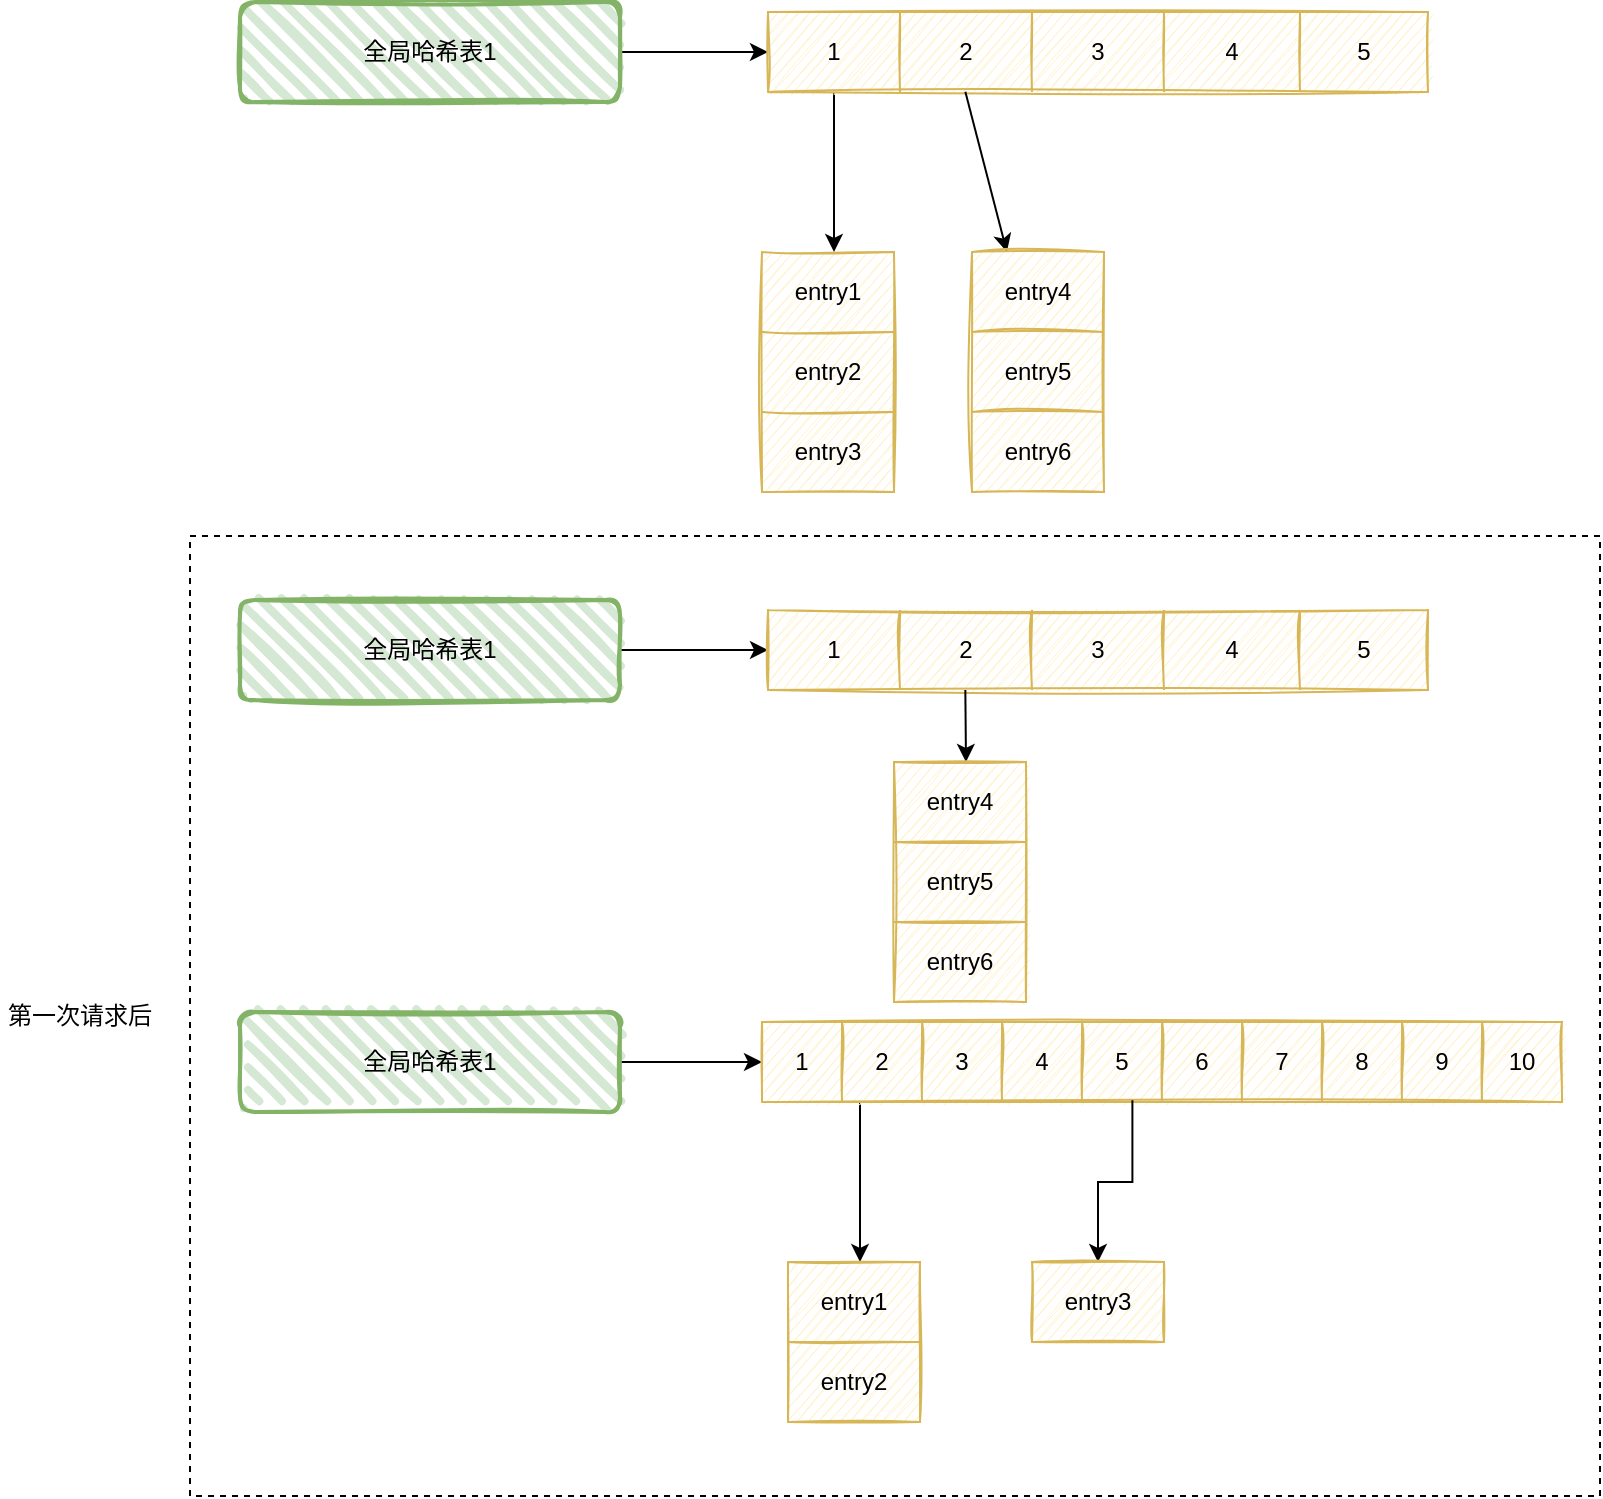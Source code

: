 <mxfile version="17.0.0" type="github">
  <diagram id="oHVaTDLqjhao3XC7evdt" name="第 1 页">
    <mxGraphModel dx="782" dy="380" grid="1" gridSize="10" guides="1" tooltips="1" connect="1" arrows="1" fold="1" page="1" pageScale="1" pageWidth="827" pageHeight="1169" math="0" shadow="0">
      <root>
        <mxCell id="0" />
        <mxCell id="1" parent="0" />
        <mxCell id="lET7Rk2F43s4WKbQK2RQ-3" style="edgeStyle=orthogonalEdgeStyle;rounded=0;orthogonalLoop=1;jettySize=auto;html=1;exitX=1;exitY=0.5;exitDx=0;exitDy=0;entryX=0;entryY=0.5;entryDx=0;entryDy=0;" parent="1" source="lET7Rk2F43s4WKbQK2RQ-2" target="lET7Rk2F43s4WKbQK2RQ-5" edge="1">
          <mxGeometry relative="1" as="geometry">
            <mxPoint x="380" y="234.647" as="targetPoint" />
          </mxGeometry>
        </mxCell>
        <mxCell id="lET7Rk2F43s4WKbQK2RQ-2" value="全局哈希表1" style="rounded=1;whiteSpace=wrap;html=1;strokeWidth=2;fillWeight=4;hachureGap=8;hachureAngle=45;fillColor=#d5e8d4;sketch=1;strokeColor=#82b366;" parent="1" vertex="1">
          <mxGeometry x="120" y="210" width="190" height="50" as="geometry" />
        </mxCell>
        <mxCell id="lET7Rk2F43s4WKbQK2RQ-58" value="" style="edgeStyle=orthogonalEdgeStyle;rounded=0;orthogonalLoop=1;jettySize=auto;html=1;" parent="1" target="lET7Rk2F43s4WKbQK2RQ-51" edge="1">
          <mxGeometry relative="1" as="geometry">
            <mxPoint x="417" y="255" as="sourcePoint" />
            <Array as="points">
              <mxPoint x="417" y="270" />
              <mxPoint x="417" y="270" />
            </Array>
          </mxGeometry>
        </mxCell>
        <mxCell id="lET7Rk2F43s4WKbQK2RQ-4" value="" style="shape=table;html=1;whiteSpace=wrap;startSize=0;container=1;collapsible=0;childLayout=tableLayout;sketch=1;fillColor=#fff2cc;strokeColor=#d6b656;rounded=1;" parent="1" vertex="1">
          <mxGeometry x="384" y="215" width="330" height="40" as="geometry" />
        </mxCell>
        <mxCell id="lET7Rk2F43s4WKbQK2RQ-5" value="" style="shape=tableRow;horizontal=0;startSize=0;swimlaneHead=0;swimlaneBody=0;top=0;left=0;bottom=0;right=0;collapsible=0;dropTarget=0;fillColor=none;points=[[0,0.5],[1,0.5]];portConstraint=eastwest;" parent="lET7Rk2F43s4WKbQK2RQ-4" vertex="1">
          <mxGeometry width="330" height="40" as="geometry" />
        </mxCell>
        <mxCell id="lET7Rk2F43s4WKbQK2RQ-6" value="1" style="shape=partialRectangle;html=1;whiteSpace=wrap;connectable=0;fillColor=none;top=0;left=0;bottom=0;right=0;overflow=hidden;" parent="lET7Rk2F43s4WKbQK2RQ-5" vertex="1">
          <mxGeometry width="66" height="40" as="geometry">
            <mxRectangle width="66" height="40" as="alternateBounds" />
          </mxGeometry>
        </mxCell>
        <mxCell id="lET7Rk2F43s4WKbQK2RQ-18" value="2" style="shape=partialRectangle;html=1;whiteSpace=wrap;connectable=0;fillColor=none;top=0;left=0;bottom=0;right=0;overflow=hidden;" parent="lET7Rk2F43s4WKbQK2RQ-5" vertex="1">
          <mxGeometry x="66" width="66" height="40" as="geometry">
            <mxRectangle width="66" height="40" as="alternateBounds" />
          </mxGeometry>
        </mxCell>
        <mxCell id="lET7Rk2F43s4WKbQK2RQ-19" value="3" style="shape=partialRectangle;html=1;whiteSpace=wrap;connectable=0;fillColor=none;top=0;left=0;bottom=0;right=0;overflow=hidden;" parent="lET7Rk2F43s4WKbQK2RQ-5" vertex="1">
          <mxGeometry x="132" width="66" height="40" as="geometry">
            <mxRectangle width="66" height="40" as="alternateBounds" />
          </mxGeometry>
        </mxCell>
        <mxCell id="lET7Rk2F43s4WKbQK2RQ-20" value="4" style="shape=partialRectangle;html=1;whiteSpace=wrap;connectable=0;fillColor=none;top=0;left=0;bottom=0;right=0;overflow=hidden;" parent="lET7Rk2F43s4WKbQK2RQ-5" vertex="1">
          <mxGeometry x="198" width="68" height="40" as="geometry">
            <mxRectangle width="68" height="40" as="alternateBounds" />
          </mxGeometry>
        </mxCell>
        <mxCell id="lET7Rk2F43s4WKbQK2RQ-21" value="5" style="shape=partialRectangle;html=1;whiteSpace=wrap;connectable=0;fillColor=none;top=0;left=0;bottom=0;right=0;overflow=hidden;" parent="lET7Rk2F43s4WKbQK2RQ-5" vertex="1">
          <mxGeometry x="266" width="64" height="40" as="geometry">
            <mxRectangle width="64" height="40" as="alternateBounds" />
          </mxGeometry>
        </mxCell>
        <mxCell id="lET7Rk2F43s4WKbQK2RQ-40" style="edgeStyle=orthogonalEdgeStyle;rounded=0;orthogonalLoop=1;jettySize=auto;html=1;exitX=1;exitY=0.5;exitDx=0;exitDy=0;entryX=0;entryY=0.5;entryDx=0;entryDy=0;" parent="1" source="lET7Rk2F43s4WKbQK2RQ-41" target="lET7Rk2F43s4WKbQK2RQ-43" edge="1">
          <mxGeometry relative="1" as="geometry">
            <mxPoint x="380" y="533.647" as="targetPoint" />
          </mxGeometry>
        </mxCell>
        <mxCell id="lET7Rk2F43s4WKbQK2RQ-41" value="全局哈希表1" style="rounded=1;whiteSpace=wrap;html=1;strokeWidth=2;fillWeight=4;hachureGap=8;hachureAngle=45;fillColor=#d5e8d4;sketch=1;strokeColor=#82b366;" parent="1" vertex="1">
          <mxGeometry x="120" y="509" width="190" height="50" as="geometry" />
        </mxCell>
        <mxCell id="lET7Rk2F43s4WKbQK2RQ-42" value="" style="shape=table;html=1;whiteSpace=wrap;startSize=0;container=1;collapsible=0;childLayout=tableLayout;sketch=1;fillColor=#fff2cc;strokeColor=#d6b656;rounded=1;" parent="1" vertex="1">
          <mxGeometry x="384" y="514" width="330" height="40" as="geometry" />
        </mxCell>
        <mxCell id="lET7Rk2F43s4WKbQK2RQ-43" value="" style="shape=tableRow;horizontal=0;startSize=0;swimlaneHead=0;swimlaneBody=0;top=0;left=0;bottom=0;right=0;collapsible=0;dropTarget=0;fillColor=none;points=[[0,0.5],[1,0.5]];portConstraint=eastwest;" parent="lET7Rk2F43s4WKbQK2RQ-42" vertex="1">
          <mxGeometry width="330" height="40" as="geometry" />
        </mxCell>
        <mxCell id="lET7Rk2F43s4WKbQK2RQ-44" value="1" style="shape=partialRectangle;html=1;whiteSpace=wrap;connectable=0;fillColor=none;top=0;left=0;bottom=0;right=0;overflow=hidden;" parent="lET7Rk2F43s4WKbQK2RQ-43" vertex="1">
          <mxGeometry width="66" height="40" as="geometry">
            <mxRectangle width="66" height="40" as="alternateBounds" />
          </mxGeometry>
        </mxCell>
        <mxCell id="lET7Rk2F43s4WKbQK2RQ-45" value="2" style="shape=partialRectangle;html=1;whiteSpace=wrap;connectable=0;fillColor=none;top=0;left=0;bottom=0;right=0;overflow=hidden;" parent="lET7Rk2F43s4WKbQK2RQ-43" vertex="1">
          <mxGeometry x="66" width="66" height="40" as="geometry">
            <mxRectangle width="66" height="40" as="alternateBounds" />
          </mxGeometry>
        </mxCell>
        <mxCell id="lET7Rk2F43s4WKbQK2RQ-46" value="3" style="shape=partialRectangle;html=1;whiteSpace=wrap;connectable=0;fillColor=none;top=0;left=0;bottom=0;right=0;overflow=hidden;" parent="lET7Rk2F43s4WKbQK2RQ-43" vertex="1">
          <mxGeometry x="132" width="66" height="40" as="geometry">
            <mxRectangle width="66" height="40" as="alternateBounds" />
          </mxGeometry>
        </mxCell>
        <mxCell id="lET7Rk2F43s4WKbQK2RQ-47" value="4" style="shape=partialRectangle;html=1;whiteSpace=wrap;connectable=0;fillColor=none;top=0;left=0;bottom=0;right=0;overflow=hidden;" parent="lET7Rk2F43s4WKbQK2RQ-43" vertex="1">
          <mxGeometry x="198" width="68" height="40" as="geometry">
            <mxRectangle width="68" height="40" as="alternateBounds" />
          </mxGeometry>
        </mxCell>
        <mxCell id="lET7Rk2F43s4WKbQK2RQ-48" value="5" style="shape=partialRectangle;html=1;whiteSpace=wrap;connectable=0;fillColor=none;top=0;left=0;bottom=0;right=0;overflow=hidden;" parent="lET7Rk2F43s4WKbQK2RQ-43" vertex="1">
          <mxGeometry x="266" width="64" height="40" as="geometry">
            <mxRectangle width="64" height="40" as="alternateBounds" />
          </mxGeometry>
        </mxCell>
        <mxCell id="lET7Rk2F43s4WKbQK2RQ-51" value="" style="shape=table;html=1;whiteSpace=wrap;startSize=0;container=1;collapsible=0;childLayout=tableLayout;sketch=1;fillColor=#fff2cc;strokeColor=#d6b656;rounded=1;" parent="1" vertex="1">
          <mxGeometry x="381" y="335" width="66" height="120" as="geometry" />
        </mxCell>
        <mxCell id="lET7Rk2F43s4WKbQK2RQ-52" value="" style="shape=tableRow;horizontal=0;startSize=0;swimlaneHead=0;swimlaneBody=0;top=0;left=0;bottom=0;right=0;collapsible=0;dropTarget=0;fillColor=none;points=[[0,0.5],[1,0.5]];portConstraint=eastwest;" parent="lET7Rk2F43s4WKbQK2RQ-51" vertex="1">
          <mxGeometry width="66" height="40" as="geometry" />
        </mxCell>
        <mxCell id="lET7Rk2F43s4WKbQK2RQ-53" value="entry1" style="shape=partialRectangle;html=1;whiteSpace=wrap;connectable=0;fillColor=none;top=0;left=0;bottom=0;right=0;overflow=hidden;" parent="lET7Rk2F43s4WKbQK2RQ-52" vertex="1">
          <mxGeometry width="66" height="40" as="geometry">
            <mxRectangle width="66" height="40" as="alternateBounds" />
          </mxGeometry>
        </mxCell>
        <mxCell id="lET7Rk2F43s4WKbQK2RQ-59" style="shape=tableRow;horizontal=0;startSize=0;swimlaneHead=0;swimlaneBody=0;top=0;left=0;bottom=0;right=0;collapsible=0;dropTarget=0;fillColor=none;points=[[0,0.5],[1,0.5]];portConstraint=eastwest;" parent="lET7Rk2F43s4WKbQK2RQ-51" vertex="1">
          <mxGeometry y="40" width="66" height="40" as="geometry" />
        </mxCell>
        <mxCell id="lET7Rk2F43s4WKbQK2RQ-60" value="&lt;span&gt;entry2&lt;/span&gt;" style="shape=partialRectangle;html=1;whiteSpace=wrap;connectable=0;fillColor=none;top=0;left=0;bottom=0;right=0;overflow=hidden;" parent="lET7Rk2F43s4WKbQK2RQ-59" vertex="1">
          <mxGeometry width="66" height="40" as="geometry">
            <mxRectangle width="66" height="40" as="alternateBounds" />
          </mxGeometry>
        </mxCell>
        <mxCell id="lET7Rk2F43s4WKbQK2RQ-61" style="shape=tableRow;horizontal=0;startSize=0;swimlaneHead=0;swimlaneBody=0;top=0;left=0;bottom=0;right=0;collapsible=0;dropTarget=0;fillColor=none;points=[[0,0.5],[1,0.5]];portConstraint=eastwest;" parent="lET7Rk2F43s4WKbQK2RQ-51" vertex="1">
          <mxGeometry y="80" width="66" height="40" as="geometry" />
        </mxCell>
        <mxCell id="lET7Rk2F43s4WKbQK2RQ-62" value="&lt;span&gt;entry3&lt;/span&gt;" style="shape=partialRectangle;html=1;whiteSpace=wrap;connectable=0;fillColor=none;top=0;left=0;bottom=0;right=0;overflow=hidden;" parent="lET7Rk2F43s4WKbQK2RQ-61" vertex="1">
          <mxGeometry width="66" height="40" as="geometry">
            <mxRectangle width="66" height="40" as="alternateBounds" />
          </mxGeometry>
        </mxCell>
        <mxCell id="lET7Rk2F43s4WKbQK2RQ-76" value="" style="rounded=0;orthogonalLoop=1;jettySize=auto;html=1;exitX=0.299;exitY=0.996;exitDx=0;exitDy=0;exitPerimeter=0;" parent="1" source="lET7Rk2F43s4WKbQK2RQ-5" target="lET7Rk2F43s4WKbQK2RQ-77" edge="1">
          <mxGeometry relative="1" as="geometry">
            <mxPoint x="450" y="280" as="sourcePoint" />
          </mxGeometry>
        </mxCell>
        <mxCell id="lET7Rk2F43s4WKbQK2RQ-77" value="" style="shape=table;html=1;whiteSpace=wrap;startSize=0;container=1;collapsible=0;childLayout=tableLayout;sketch=1;fillColor=#fff2cc;strokeColor=#d6b656;rounded=1;" parent="1" vertex="1">
          <mxGeometry x="486" y="335" width="66" height="120" as="geometry" />
        </mxCell>
        <mxCell id="lET7Rk2F43s4WKbQK2RQ-78" value="" style="shape=tableRow;horizontal=0;startSize=0;swimlaneHead=0;swimlaneBody=0;top=0;left=0;bottom=0;right=0;collapsible=0;dropTarget=0;fillColor=none;points=[[0,0.5],[1,0.5]];portConstraint=eastwest;" parent="lET7Rk2F43s4WKbQK2RQ-77" vertex="1">
          <mxGeometry width="66" height="40" as="geometry" />
        </mxCell>
        <mxCell id="lET7Rk2F43s4WKbQK2RQ-79" value="entry4" style="shape=partialRectangle;html=1;whiteSpace=wrap;connectable=0;fillColor=none;top=0;left=0;bottom=0;right=0;overflow=hidden;" parent="lET7Rk2F43s4WKbQK2RQ-78" vertex="1">
          <mxGeometry width="66" height="40" as="geometry">
            <mxRectangle width="66" height="40" as="alternateBounds" />
          </mxGeometry>
        </mxCell>
        <mxCell id="lET7Rk2F43s4WKbQK2RQ-80" style="shape=tableRow;horizontal=0;startSize=0;swimlaneHead=0;swimlaneBody=0;top=0;left=0;bottom=0;right=0;collapsible=0;dropTarget=0;fillColor=none;points=[[0,0.5],[1,0.5]];portConstraint=eastwest;" parent="lET7Rk2F43s4WKbQK2RQ-77" vertex="1">
          <mxGeometry y="40" width="66" height="40" as="geometry" />
        </mxCell>
        <mxCell id="lET7Rk2F43s4WKbQK2RQ-81" value="&lt;span&gt;entry5&lt;/span&gt;" style="shape=partialRectangle;html=1;whiteSpace=wrap;connectable=0;fillColor=none;top=0;left=0;bottom=0;right=0;overflow=hidden;" parent="lET7Rk2F43s4WKbQK2RQ-80" vertex="1">
          <mxGeometry width="66" height="40" as="geometry">
            <mxRectangle width="66" height="40" as="alternateBounds" />
          </mxGeometry>
        </mxCell>
        <mxCell id="lET7Rk2F43s4WKbQK2RQ-82" style="shape=tableRow;horizontal=0;startSize=0;swimlaneHead=0;swimlaneBody=0;top=0;left=0;bottom=0;right=0;collapsible=0;dropTarget=0;fillColor=none;points=[[0,0.5],[1,0.5]];portConstraint=eastwest;" parent="lET7Rk2F43s4WKbQK2RQ-77" vertex="1">
          <mxGeometry y="80" width="66" height="40" as="geometry" />
        </mxCell>
        <mxCell id="lET7Rk2F43s4WKbQK2RQ-83" value="&lt;span&gt;entry6&lt;/span&gt;" style="shape=partialRectangle;html=1;whiteSpace=wrap;connectable=0;fillColor=none;top=0;left=0;bottom=0;right=0;overflow=hidden;" parent="lET7Rk2F43s4WKbQK2RQ-82" vertex="1">
          <mxGeometry width="66" height="40" as="geometry">
            <mxRectangle width="66" height="40" as="alternateBounds" />
          </mxGeometry>
        </mxCell>
        <mxCell id="lET7Rk2F43s4WKbQK2RQ-84" value="第一次请求后" style="text;html=1;strokeColor=none;fillColor=none;align=center;verticalAlign=middle;whiteSpace=wrap;rounded=0;sketch=0;" parent="1" vertex="1">
          <mxGeometry y="702" width="80" height="30" as="geometry" />
        </mxCell>
        <mxCell id="lET7Rk2F43s4WKbQK2RQ-85" value="" style="rounded=0;whiteSpace=wrap;html=1;sketch=0;strokeColor=default;fillColor=none;dashed=1;" parent="1" vertex="1">
          <mxGeometry x="95" y="477" width="705" height="480" as="geometry" />
        </mxCell>
        <mxCell id="lET7Rk2F43s4WKbQK2RQ-94" value="" style="rounded=0;orthogonalLoop=1;jettySize=auto;html=1;exitX=0.299;exitY=0.996;exitDx=0;exitDy=0;exitPerimeter=0;" parent="1" edge="1">
          <mxGeometry relative="1" as="geometry">
            <mxPoint x="482.67" y="554" as="sourcePoint" />
            <mxPoint x="483" y="590" as="targetPoint" />
          </mxGeometry>
        </mxCell>
        <mxCell id="lET7Rk2F43s4WKbQK2RQ-95" value="" style="shape=table;html=1;whiteSpace=wrap;startSize=0;container=1;collapsible=0;childLayout=tableLayout;sketch=1;fillColor=#fff2cc;strokeColor=#d6b656;rounded=1;" parent="1" vertex="1">
          <mxGeometry x="447" y="590.0" width="66" height="120" as="geometry" />
        </mxCell>
        <mxCell id="lET7Rk2F43s4WKbQK2RQ-96" value="" style="shape=tableRow;horizontal=0;startSize=0;swimlaneHead=0;swimlaneBody=0;top=0;left=0;bottom=0;right=0;collapsible=0;dropTarget=0;fillColor=none;points=[[0,0.5],[1,0.5]];portConstraint=eastwest;" parent="lET7Rk2F43s4WKbQK2RQ-95" vertex="1">
          <mxGeometry width="66" height="40" as="geometry" />
        </mxCell>
        <mxCell id="lET7Rk2F43s4WKbQK2RQ-97" value="entry4" style="shape=partialRectangle;html=1;whiteSpace=wrap;connectable=0;fillColor=none;top=0;left=0;bottom=0;right=0;overflow=hidden;" parent="lET7Rk2F43s4WKbQK2RQ-96" vertex="1">
          <mxGeometry width="66" height="40" as="geometry">
            <mxRectangle width="66" height="40" as="alternateBounds" />
          </mxGeometry>
        </mxCell>
        <mxCell id="lET7Rk2F43s4WKbQK2RQ-98" style="shape=tableRow;horizontal=0;startSize=0;swimlaneHead=0;swimlaneBody=0;top=0;left=0;bottom=0;right=0;collapsible=0;dropTarget=0;fillColor=none;points=[[0,0.5],[1,0.5]];portConstraint=eastwest;" parent="lET7Rk2F43s4WKbQK2RQ-95" vertex="1">
          <mxGeometry y="40" width="66" height="40" as="geometry" />
        </mxCell>
        <mxCell id="lET7Rk2F43s4WKbQK2RQ-99" value="&lt;span&gt;entry5&lt;/span&gt;" style="shape=partialRectangle;html=1;whiteSpace=wrap;connectable=0;fillColor=none;top=0;left=0;bottom=0;right=0;overflow=hidden;" parent="lET7Rk2F43s4WKbQK2RQ-98" vertex="1">
          <mxGeometry width="66" height="40" as="geometry">
            <mxRectangle width="66" height="40" as="alternateBounds" />
          </mxGeometry>
        </mxCell>
        <mxCell id="lET7Rk2F43s4WKbQK2RQ-100" style="shape=tableRow;horizontal=0;startSize=0;swimlaneHead=0;swimlaneBody=0;top=0;left=0;bottom=0;right=0;collapsible=0;dropTarget=0;fillColor=none;points=[[0,0.5],[1,0.5]];portConstraint=eastwest;" parent="lET7Rk2F43s4WKbQK2RQ-95" vertex="1">
          <mxGeometry y="80" width="66" height="40" as="geometry" />
        </mxCell>
        <mxCell id="lET7Rk2F43s4WKbQK2RQ-101" value="&lt;span&gt;entry6&lt;/span&gt;" style="shape=partialRectangle;html=1;whiteSpace=wrap;connectable=0;fillColor=none;top=0;left=0;bottom=0;right=0;overflow=hidden;" parent="lET7Rk2F43s4WKbQK2RQ-100" vertex="1">
          <mxGeometry width="66" height="40" as="geometry">
            <mxRectangle width="66" height="40" as="alternateBounds" />
          </mxGeometry>
        </mxCell>
        <mxCell id="lET7Rk2F43s4WKbQK2RQ-127" style="edgeStyle=orthogonalEdgeStyle;rounded=0;orthogonalLoop=1;jettySize=auto;html=1;exitX=1;exitY=0.5;exitDx=0;exitDy=0;entryX=0;entryY=0.5;entryDx=0;entryDy=0;" parent="1" source="lET7Rk2F43s4WKbQK2RQ-128" target="lET7Rk2F43s4WKbQK2RQ-131" edge="1">
          <mxGeometry relative="1" as="geometry">
            <mxPoint x="393" y="739.647" as="targetPoint" />
          </mxGeometry>
        </mxCell>
        <mxCell id="lET7Rk2F43s4WKbQK2RQ-128" value="全局哈希表1" style="rounded=1;whiteSpace=wrap;html=1;strokeWidth=2;fillWeight=4;hachureGap=8;hachureAngle=45;fillColor=#d5e8d4;sketch=1;strokeColor=#82b366;" parent="1" vertex="1">
          <mxGeometry x="120" y="715" width="190" height="50" as="geometry" />
        </mxCell>
        <mxCell id="lET7Rk2F43s4WKbQK2RQ-129" value="" style="edgeStyle=orthogonalEdgeStyle;rounded=0;orthogonalLoop=1;jettySize=auto;html=1;" parent="1" target="lET7Rk2F43s4WKbQK2RQ-137" edge="1">
          <mxGeometry relative="1" as="geometry">
            <mxPoint x="430" y="760" as="sourcePoint" />
            <Array as="points">
              <mxPoint x="430" y="775" />
              <mxPoint x="430" y="775" />
            </Array>
          </mxGeometry>
        </mxCell>
        <mxCell id="lET7Rk2F43s4WKbQK2RQ-130" value="" style="shape=table;html=1;whiteSpace=wrap;startSize=0;container=1;collapsible=0;childLayout=tableLayout;sketch=1;fillColor=#fff2cc;strokeColor=#d6b656;rounded=1;" parent="1" vertex="1">
          <mxGeometry x="381" y="720" width="400" height="40" as="geometry" />
        </mxCell>
        <mxCell id="lET7Rk2F43s4WKbQK2RQ-131" value="" style="shape=tableRow;horizontal=0;startSize=0;swimlaneHead=0;swimlaneBody=0;top=0;left=0;bottom=0;right=0;collapsible=0;dropTarget=0;fillColor=none;points=[[0,0.5],[1,0.5]];portConstraint=eastwest;" parent="lET7Rk2F43s4WKbQK2RQ-130" vertex="1">
          <mxGeometry width="400" height="40" as="geometry" />
        </mxCell>
        <mxCell id="lET7Rk2F43s4WKbQK2RQ-132" value="1" style="shape=partialRectangle;html=1;whiteSpace=wrap;connectable=0;fillColor=none;top=0;left=0;bottom=0;right=0;overflow=hidden;" parent="lET7Rk2F43s4WKbQK2RQ-131" vertex="1">
          <mxGeometry width="40" height="40" as="geometry">
            <mxRectangle width="40" height="40" as="alternateBounds" />
          </mxGeometry>
        </mxCell>
        <mxCell id="lET7Rk2F43s4WKbQK2RQ-133" value="2" style="shape=partialRectangle;html=1;whiteSpace=wrap;connectable=0;fillColor=none;top=0;left=0;bottom=0;right=0;overflow=hidden;" parent="lET7Rk2F43s4WKbQK2RQ-131" vertex="1">
          <mxGeometry x="40" width="40" height="40" as="geometry">
            <mxRectangle width="40" height="40" as="alternateBounds" />
          </mxGeometry>
        </mxCell>
        <mxCell id="lET7Rk2F43s4WKbQK2RQ-134" value="3" style="shape=partialRectangle;html=1;whiteSpace=wrap;connectable=0;fillColor=none;top=0;left=0;bottom=0;right=0;overflow=hidden;" parent="lET7Rk2F43s4WKbQK2RQ-131" vertex="1">
          <mxGeometry x="80" width="40" height="40" as="geometry">
            <mxRectangle width="40" height="40" as="alternateBounds" />
          </mxGeometry>
        </mxCell>
        <mxCell id="lET7Rk2F43s4WKbQK2RQ-135" value="4" style="shape=partialRectangle;html=1;whiteSpace=wrap;connectable=0;fillColor=none;top=0;left=0;bottom=0;right=0;overflow=hidden;" parent="lET7Rk2F43s4WKbQK2RQ-131" vertex="1">
          <mxGeometry x="120" width="40" height="40" as="geometry">
            <mxRectangle width="40" height="40" as="alternateBounds" />
          </mxGeometry>
        </mxCell>
        <mxCell id="lET7Rk2F43s4WKbQK2RQ-136" value="5" style="shape=partialRectangle;html=1;whiteSpace=wrap;connectable=0;fillColor=none;top=0;left=0;bottom=0;right=0;overflow=hidden;" parent="lET7Rk2F43s4WKbQK2RQ-131" vertex="1">
          <mxGeometry x="160" width="40" height="40" as="geometry">
            <mxRectangle width="40" height="40" as="alternateBounds" />
          </mxGeometry>
        </mxCell>
        <mxCell id="lET7Rk2F43s4WKbQK2RQ-152" value="6" style="shape=partialRectangle;html=1;whiteSpace=wrap;connectable=0;fillColor=none;top=0;left=0;bottom=0;right=0;overflow=hidden;" parent="lET7Rk2F43s4WKbQK2RQ-131" vertex="1">
          <mxGeometry x="200" width="40" height="40" as="geometry">
            <mxRectangle width="40" height="40" as="alternateBounds" />
          </mxGeometry>
        </mxCell>
        <mxCell id="lET7Rk2F43s4WKbQK2RQ-153" value="7" style="shape=partialRectangle;html=1;whiteSpace=wrap;connectable=0;fillColor=none;top=0;left=0;bottom=0;right=0;overflow=hidden;" parent="lET7Rk2F43s4WKbQK2RQ-131" vertex="1">
          <mxGeometry x="240" width="40" height="40" as="geometry">
            <mxRectangle width="40" height="40" as="alternateBounds" />
          </mxGeometry>
        </mxCell>
        <mxCell id="lET7Rk2F43s4WKbQK2RQ-154" value="8" style="shape=partialRectangle;html=1;whiteSpace=wrap;connectable=0;fillColor=none;top=0;left=0;bottom=0;right=0;overflow=hidden;" parent="lET7Rk2F43s4WKbQK2RQ-131" vertex="1">
          <mxGeometry x="280" width="40" height="40" as="geometry">
            <mxRectangle width="40" height="40" as="alternateBounds" />
          </mxGeometry>
        </mxCell>
        <mxCell id="lET7Rk2F43s4WKbQK2RQ-155" value="9" style="shape=partialRectangle;html=1;whiteSpace=wrap;connectable=0;fillColor=none;top=0;left=0;bottom=0;right=0;overflow=hidden;" parent="lET7Rk2F43s4WKbQK2RQ-131" vertex="1">
          <mxGeometry x="320" width="40" height="40" as="geometry">
            <mxRectangle width="40" height="40" as="alternateBounds" />
          </mxGeometry>
        </mxCell>
        <mxCell id="lET7Rk2F43s4WKbQK2RQ-156" value="10" style="shape=partialRectangle;html=1;whiteSpace=wrap;connectable=0;fillColor=none;top=0;left=0;bottom=0;right=0;overflow=hidden;" parent="lET7Rk2F43s4WKbQK2RQ-131" vertex="1">
          <mxGeometry x="360" width="40" height="40" as="geometry">
            <mxRectangle width="40" height="40" as="alternateBounds" />
          </mxGeometry>
        </mxCell>
        <mxCell id="lET7Rk2F43s4WKbQK2RQ-137" value="" style="shape=table;html=1;whiteSpace=wrap;startSize=0;container=1;collapsible=0;childLayout=tableLayout;sketch=1;fillColor=#fff2cc;strokeColor=#d6b656;rounded=1;" parent="1" vertex="1">
          <mxGeometry x="394" y="840" width="66" height="80" as="geometry" />
        </mxCell>
        <mxCell id="lET7Rk2F43s4WKbQK2RQ-138" value="" style="shape=tableRow;horizontal=0;startSize=0;swimlaneHead=0;swimlaneBody=0;top=0;left=0;bottom=0;right=0;collapsible=0;dropTarget=0;fillColor=none;points=[[0,0.5],[1,0.5]];portConstraint=eastwest;" parent="lET7Rk2F43s4WKbQK2RQ-137" vertex="1">
          <mxGeometry width="66" height="40" as="geometry" />
        </mxCell>
        <mxCell id="lET7Rk2F43s4WKbQK2RQ-139" value="entry1" style="shape=partialRectangle;html=1;whiteSpace=wrap;connectable=0;fillColor=none;top=0;left=0;bottom=0;right=0;overflow=hidden;" parent="lET7Rk2F43s4WKbQK2RQ-138" vertex="1">
          <mxGeometry width="66" height="40" as="geometry">
            <mxRectangle width="66" height="40" as="alternateBounds" />
          </mxGeometry>
        </mxCell>
        <mxCell id="lET7Rk2F43s4WKbQK2RQ-140" style="shape=tableRow;horizontal=0;startSize=0;swimlaneHead=0;swimlaneBody=0;top=0;left=0;bottom=0;right=0;collapsible=0;dropTarget=0;fillColor=none;points=[[0,0.5],[1,0.5]];portConstraint=eastwest;" parent="lET7Rk2F43s4WKbQK2RQ-137" vertex="1">
          <mxGeometry y="40" width="66" height="40" as="geometry" />
        </mxCell>
        <mxCell id="lET7Rk2F43s4WKbQK2RQ-141" value="&lt;span&gt;entry2&lt;/span&gt;" style="shape=partialRectangle;html=1;whiteSpace=wrap;connectable=0;fillColor=none;top=0;left=0;bottom=0;right=0;overflow=hidden;" parent="lET7Rk2F43s4WKbQK2RQ-140" vertex="1">
          <mxGeometry width="66" height="40" as="geometry">
            <mxRectangle width="66" height="40" as="alternateBounds" />
          </mxGeometry>
        </mxCell>
        <mxCell id="lET7Rk2F43s4WKbQK2RQ-144" value="" style="rounded=0;orthogonalLoop=1;jettySize=auto;html=1;edgeStyle=orthogonalEdgeStyle;exitX=0.463;exitY=0.979;exitDx=0;exitDy=0;exitPerimeter=0;" parent="1" source="lET7Rk2F43s4WKbQK2RQ-131" target="lET7Rk2F43s4WKbQK2RQ-145" edge="1">
          <mxGeometry relative="1" as="geometry">
            <mxPoint x="463" y="785" as="sourcePoint" />
          </mxGeometry>
        </mxCell>
        <mxCell id="lET7Rk2F43s4WKbQK2RQ-145" value="" style="shape=table;html=1;whiteSpace=wrap;startSize=0;container=1;collapsible=0;childLayout=tableLayout;sketch=1;fillColor=#fff2cc;strokeColor=#d6b656;rounded=1;" parent="1" vertex="1">
          <mxGeometry x="516" y="840" width="66" height="40" as="geometry" />
        </mxCell>
        <mxCell id="lET7Rk2F43s4WKbQK2RQ-146" value="" style="shape=tableRow;horizontal=0;startSize=0;swimlaneHead=0;swimlaneBody=0;top=0;left=0;bottom=0;right=0;collapsible=0;dropTarget=0;fillColor=none;points=[[0,0.5],[1,0.5]];portConstraint=eastwest;" parent="lET7Rk2F43s4WKbQK2RQ-145" vertex="1">
          <mxGeometry width="66" height="40" as="geometry" />
        </mxCell>
        <mxCell id="lET7Rk2F43s4WKbQK2RQ-147" value="entry3" style="shape=partialRectangle;html=1;whiteSpace=wrap;connectable=0;fillColor=none;top=0;left=0;bottom=0;right=0;overflow=hidden;" parent="lET7Rk2F43s4WKbQK2RQ-146" vertex="1">
          <mxGeometry width="66" height="40" as="geometry">
            <mxRectangle width="66" height="40" as="alternateBounds" />
          </mxGeometry>
        </mxCell>
      </root>
    </mxGraphModel>
  </diagram>
</mxfile>
